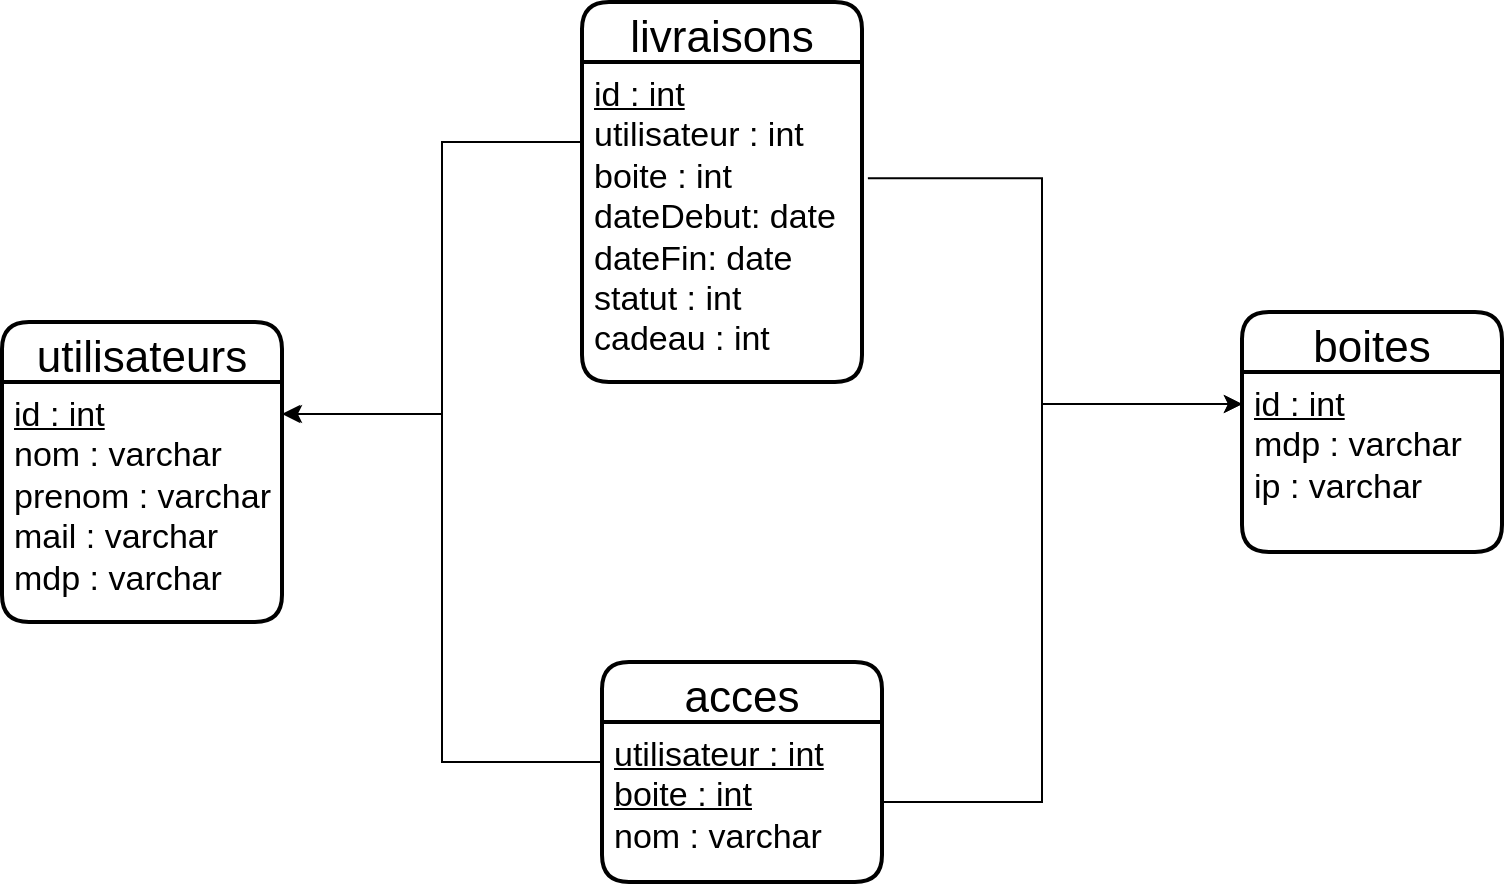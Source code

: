 <mxfile version="14.4.2" type="device"><diagram id="qWPtXQrlErmdXIWt1cla" name="Page-1"><mxGraphModel dx="1422" dy="1963" grid="1" gridSize="10" guides="1" tooltips="1" connect="1" arrows="1" fold="1" page="1" pageScale="1" pageWidth="827" pageHeight="1169" math="0" shadow="0"><root><mxCell id="0"/><mxCell id="1" parent="0"/><mxCell id="Tc82hfB4BEkEwrbItYGQ-14" value="utilisateurs" style="swimlane;childLayout=stackLayout;horizontal=1;startSize=30;horizontalStack=0;rounded=1;fontSize=22;fontStyle=0;strokeWidth=2;resizeParent=0;resizeLast=1;shadow=0;dashed=0;align=center;" parent="1" vertex="1"><mxGeometry x="50" y="160" width="140" height="150" as="geometry"/></mxCell><mxCell id="Tc82hfB4BEkEwrbItYGQ-15" value="&lt;u&gt;id : int&lt;/u&gt;&lt;br&gt;nom : varchar&lt;br&gt;prenom : varchar&lt;br&gt;mail : varchar&lt;br&gt;mdp : varchar" style="align=left;strokeColor=none;fillColor=none;spacingLeft=4;fontSize=17;verticalAlign=top;resizable=0;rotatable=0;part=1;fontStyle=0;html=1;" parent="Tc82hfB4BEkEwrbItYGQ-14" vertex="1"><mxGeometry y="30" width="140" height="120" as="geometry"/></mxCell><mxCell id="Tc82hfB4BEkEwrbItYGQ-16" value="boites" style="swimlane;childLayout=stackLayout;horizontal=1;startSize=30;horizontalStack=0;rounded=1;fontSize=22;fontStyle=0;strokeWidth=2;resizeParent=0;resizeLast=1;shadow=0;dashed=0;align=center;" parent="1" vertex="1"><mxGeometry x="670" y="155" width="130" height="120" as="geometry"/></mxCell><mxCell id="Tc82hfB4BEkEwrbItYGQ-17" value="&lt;u&gt;id : int&lt;/u&gt;&lt;br&gt;mdp : varchar&lt;br&gt;ip : varchar" style="align=left;strokeColor=none;fillColor=none;spacingLeft=4;fontSize=17;verticalAlign=top;resizable=0;rotatable=0;part=1;fontStyle=0;html=1;" parent="Tc82hfB4BEkEwrbItYGQ-16" vertex="1"><mxGeometry y="30" width="130" height="90" as="geometry"/></mxCell><mxCell id="Tc82hfB4BEkEwrbItYGQ-23" style="edgeStyle=orthogonalEdgeStyle;rounded=0;orthogonalLoop=1;jettySize=auto;html=1;exitX=1.021;exitY=0.363;exitDx=0;exitDy=0;exitPerimeter=0;" parent="1" source="Tc82hfB4BEkEwrbItYGQ-19" target="Tc82hfB4BEkEwrbItYGQ-17" edge="1"><mxGeometry relative="1" as="geometry"><Array as="points"><mxPoint x="570" y="88"/><mxPoint x="570" y="201"/></Array></mxGeometry></mxCell><mxCell id="Tc82hfB4BEkEwrbItYGQ-18" value="livraisons" style="swimlane;childLayout=stackLayout;horizontal=1;startSize=30;horizontalStack=0;rounded=1;fontSize=22;fontStyle=0;strokeWidth=2;resizeParent=0;resizeLast=1;shadow=0;dashed=0;align=center;" parent="1" vertex="1"><mxGeometry x="340" width="140" height="190" as="geometry"/></mxCell><mxCell id="Tc82hfB4BEkEwrbItYGQ-19" value="&lt;u&gt;id : int&lt;/u&gt;&lt;br&gt;utilisateur : int&lt;br&gt;boite : int&lt;br&gt;dateDebut: date&lt;br&gt;dateFin: date&lt;br&gt;statut : int&lt;br&gt;cadeau : int" style="align=left;strokeColor=none;fillColor=none;spacingLeft=4;fontSize=17;verticalAlign=top;resizable=0;rotatable=0;part=1;fontStyle=0;html=1;" parent="Tc82hfB4BEkEwrbItYGQ-18" vertex="1"><mxGeometry y="30" width="140" height="160" as="geometry"/></mxCell><mxCell id="Tc82hfB4BEkEwrbItYGQ-20" value="acces" style="swimlane;childLayout=stackLayout;horizontal=1;startSize=30;horizontalStack=0;rounded=1;fontSize=22;fontStyle=0;strokeWidth=2;resizeParent=0;resizeLast=1;shadow=0;dashed=0;align=center;" parent="1" vertex="1"><mxGeometry x="350" y="330" width="140" height="110" as="geometry"/></mxCell><mxCell id="Tc82hfB4BEkEwrbItYGQ-21" value="&lt;u&gt;utilisateur : int&lt;br&gt;boite : int&lt;/u&gt;&lt;br&gt;nom : varchar" style="align=left;strokeColor=none;fillColor=none;spacingLeft=4;fontSize=17;verticalAlign=top;resizable=0;rotatable=0;part=1;fontStyle=0;html=1;" parent="Tc82hfB4BEkEwrbItYGQ-20" vertex="1"><mxGeometry y="30" width="140" height="80" as="geometry"/></mxCell><mxCell id="Tc82hfB4BEkEwrbItYGQ-22" style="edgeStyle=orthogonalEdgeStyle;rounded=0;orthogonalLoop=1;jettySize=auto;html=1;entryX=1;entryY=0.133;entryDx=0;entryDy=0;entryPerimeter=0;exitX=0;exitY=0.25;exitDx=0;exitDy=0;" parent="1" source="Tc82hfB4BEkEwrbItYGQ-19" target="Tc82hfB4BEkEwrbItYGQ-15" edge="1"><mxGeometry relative="1" as="geometry"><Array as="points"><mxPoint x="270" y="70"/><mxPoint x="270" y="206"/></Array></mxGeometry></mxCell><mxCell id="Tc82hfB4BEkEwrbItYGQ-25" style="edgeStyle=orthogonalEdgeStyle;rounded=0;orthogonalLoop=1;jettySize=auto;html=1;fontSize=17;entryX=1.007;entryY=0.133;entryDx=0;entryDy=0;entryPerimeter=0;" parent="1" source="Tc82hfB4BEkEwrbItYGQ-21" target="Tc82hfB4BEkEwrbItYGQ-15" edge="1"><mxGeometry relative="1" as="geometry"><mxPoint x="300" y="200" as="targetPoint"/><Array as="points"><mxPoint x="270" y="380"/><mxPoint x="270" y="206"/></Array></mxGeometry></mxCell><mxCell id="Tc82hfB4BEkEwrbItYGQ-26" style="edgeStyle=orthogonalEdgeStyle;rounded=0;orthogonalLoop=1;jettySize=auto;html=1;fontSize=17;" parent="1" source="Tc82hfB4BEkEwrbItYGQ-21" target="Tc82hfB4BEkEwrbItYGQ-17" edge="1"><mxGeometry relative="1" as="geometry"><mxPoint x="660" y="201" as="targetPoint"/><Array as="points"><mxPoint x="570" y="400"/><mxPoint x="570" y="201"/></Array></mxGeometry></mxCell></root></mxGraphModel></diagram></mxfile>